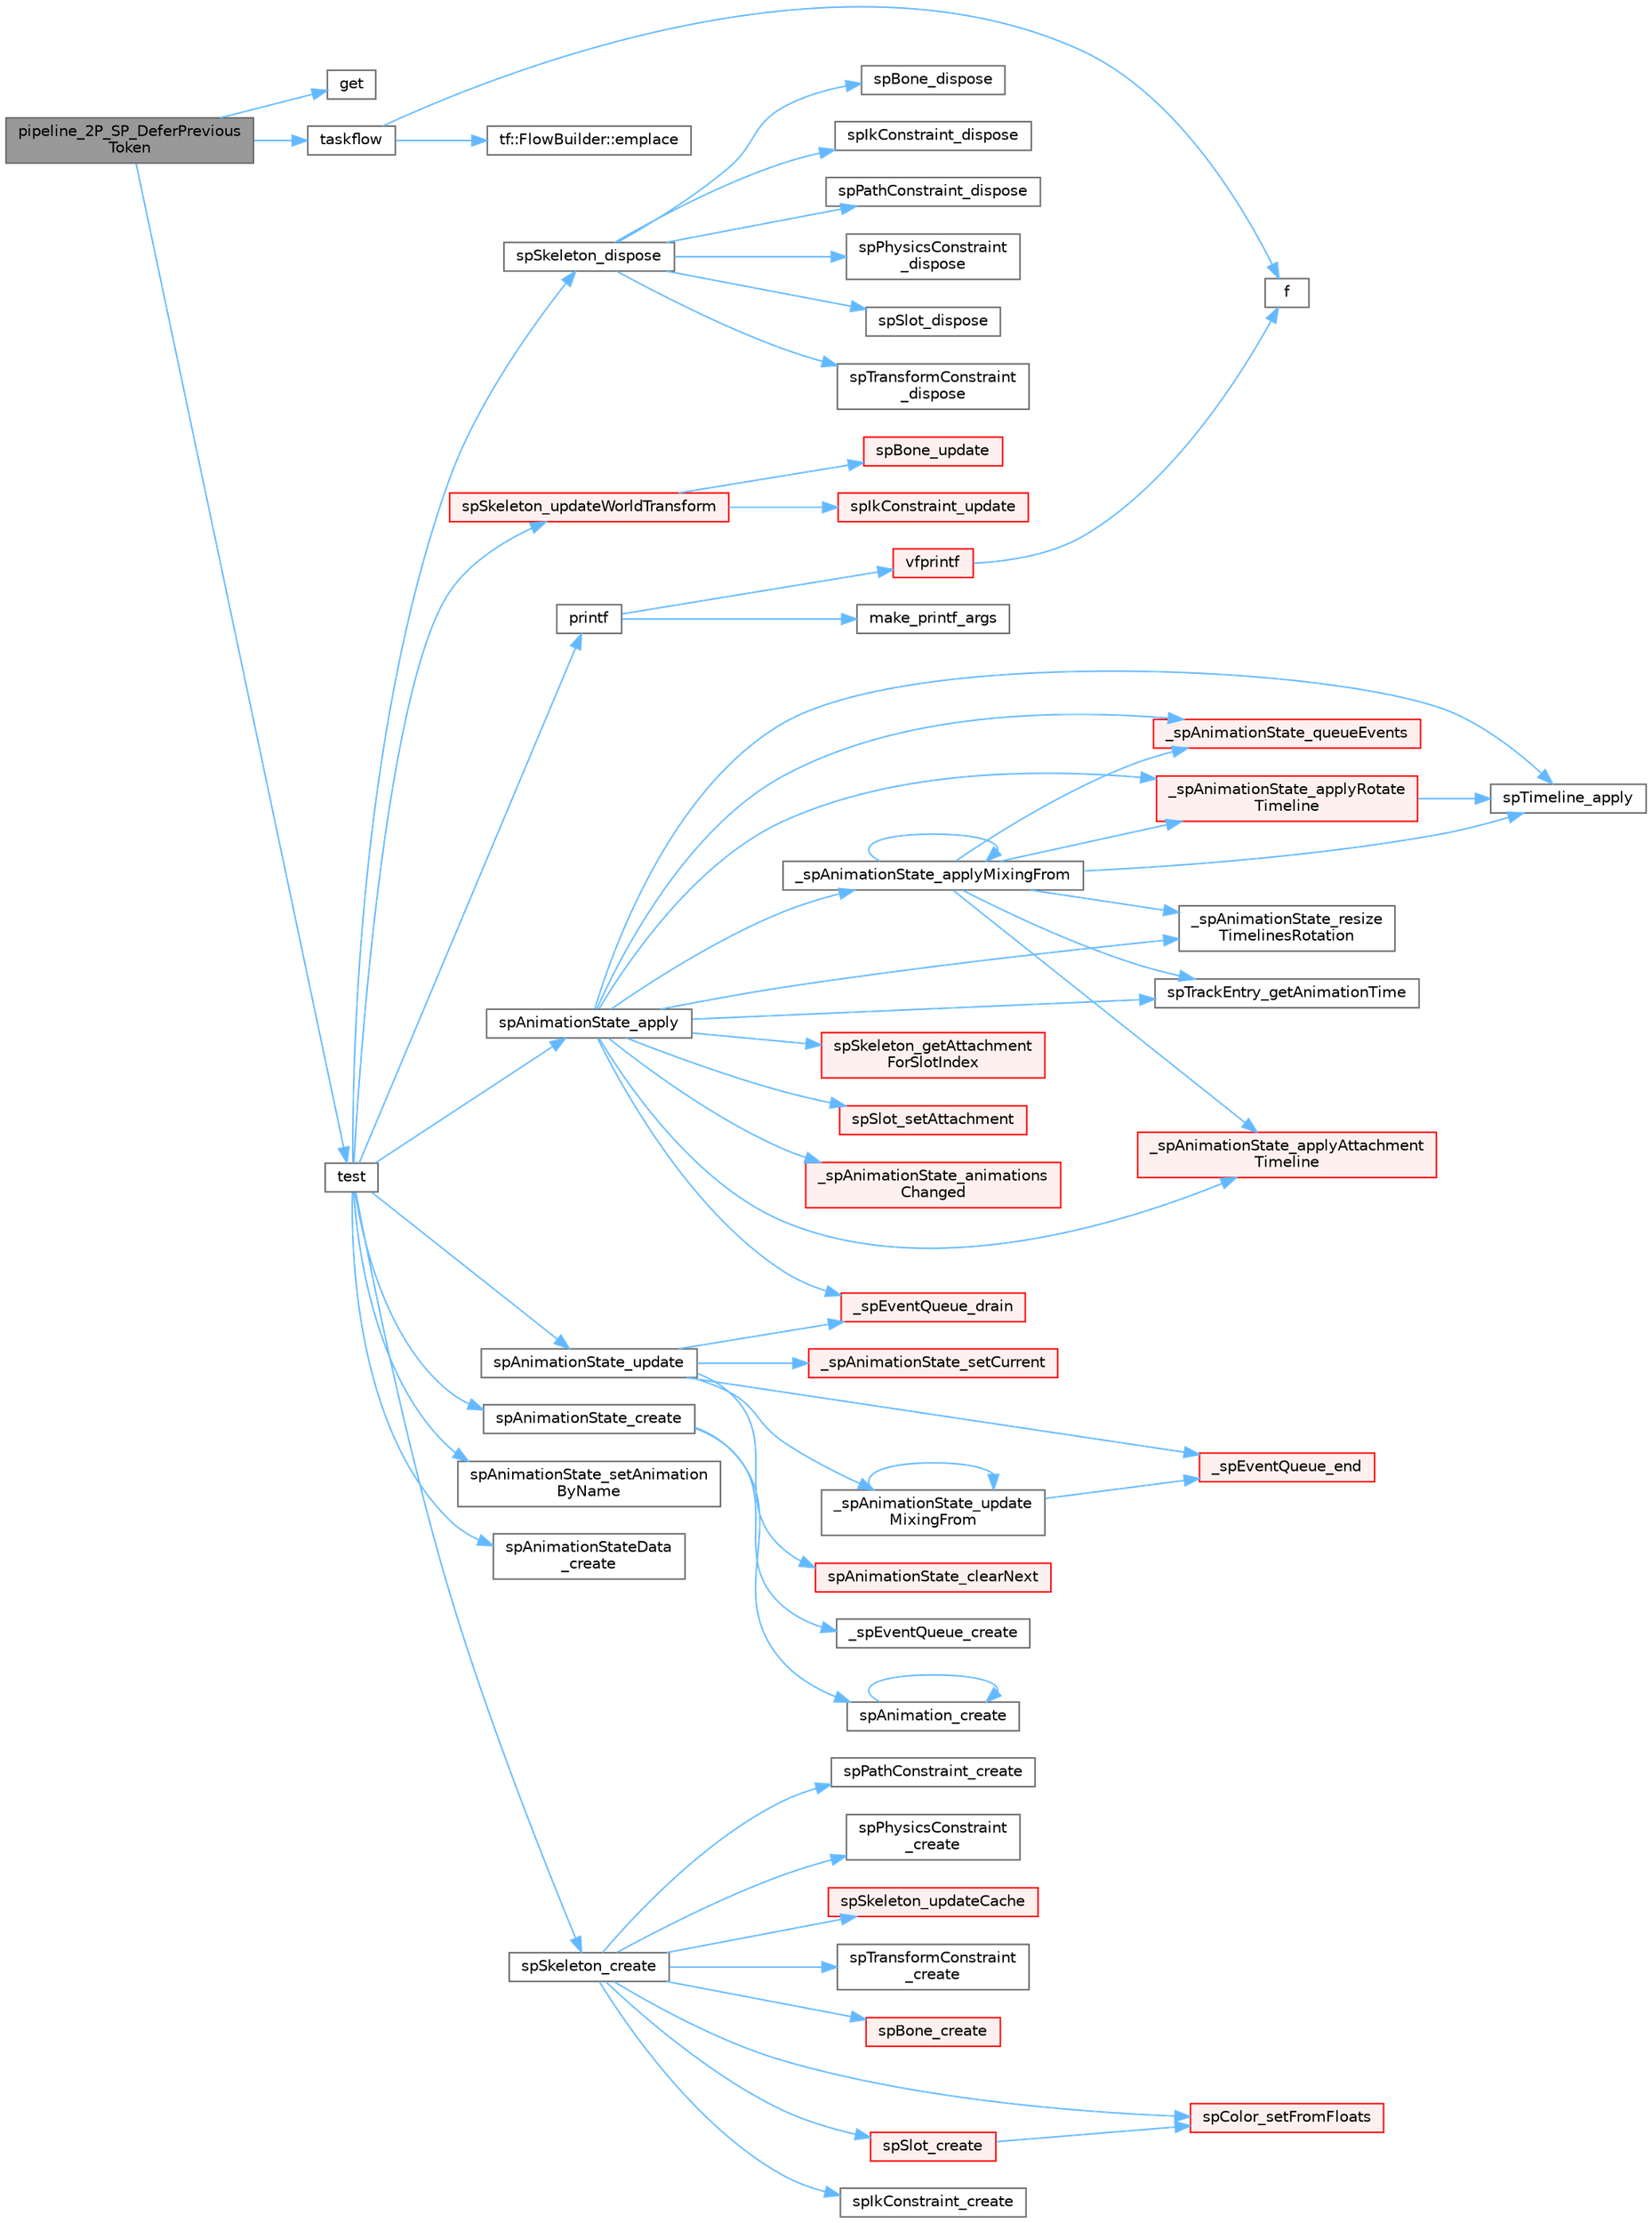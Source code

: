 digraph "pipeline_2P_SP_DeferPreviousToken"
{
 // LATEX_PDF_SIZE
  bgcolor="transparent";
  edge [fontname=Helvetica,fontsize=10,labelfontname=Helvetica,labelfontsize=10];
  node [fontname=Helvetica,fontsize=10,shape=box,height=0.2,width=0.4];
  rankdir="LR";
  Node1 [id="Node000001",label="pipeline_2P_SP_DeferPrevious\lToken",height=0.2,width=0.4,color="gray40", fillcolor="grey60", style="filled", fontcolor="black",tooltip=" "];
  Node1 -> Node2 [id="edge64_Node000001_Node000002",color="steelblue1",style="solid",tooltip=" "];
  Node2 [id="Node000002",label="get",height=0.2,width=0.4,color="grey40", fillcolor="white", style="filled",URL="$stdlist__overload_8cpp.html#a120a90058439faee14791b33f94c0693",tooltip=" "];
  Node1 -> Node3 [id="edge65_Node000001_Node000003",color="steelblue1",style="solid",tooltip=" "];
  Node3 [id="Node000003",label="taskflow",height=0.2,width=0.4,color="grey40", fillcolor="white", style="filled",URL="$sandbox_2jacobi_2taskflow_8cpp.html#a47af48e377b7c0ac855c12acd5b69b1e",tooltip=" "];
  Node3 -> Node4 [id="edge66_Node000003_Node000004",color="steelblue1",style="solid",tooltip=" "];
  Node4 [id="Node000004",label="tf::FlowBuilder::emplace",height=0.2,width=0.4,color="grey40", fillcolor="white", style="filled",URL="$classtf_1_1_flow_builder.html#a60d7a666cab71ecfa3010b2efb0d6b57",tooltip="creates a static task"];
  Node3 -> Node5 [id="edge67_Node000003_Node000005",color="steelblue1",style="solid",tooltip=" "];
  Node5 [id="Node000005",label="f",height=0.2,width=0.4,color="grey40", fillcolor="white", style="filled",URL="$cxx11__tensor__map_8cpp.html#a7f507fea02198f6cb81c86640c7b1a4e",tooltip=" "];
  Node1 -> Node6 [id="edge68_Node000001_Node000006",color="steelblue1",style="solid",tooltip=" "];
  Node6 [id="Node000006",label="test",height=0.2,width=0.4,color="grey40", fillcolor="white", style="filled",URL="$external_2spine-runtimes_2spine-sfml_2c_2example_2main_8cpp.html#aac5f14f710620d78720c06cd063ec0ca",tooltip=" "];
  Node6 -> Node7 [id="edge69_Node000006_Node000007",color="steelblue1",style="solid",tooltip=" "];
  Node7 [id="Node000007",label="printf",height=0.2,width=0.4,color="grey40", fillcolor="white", style="filled",URL="$printf_8h.html#aee3ed3a831f25f07e7be3919fff2203a",tooltip=" "];
  Node7 -> Node8 [id="edge70_Node000007_Node000008",color="steelblue1",style="solid",tooltip=" "];
  Node8 [id="Node000008",label="make_printf_args",height=0.2,width=0.4,color="grey40", fillcolor="white", style="filled",URL="$printf_8h.html#a27dcc0efcda04388971dbea3c875f122",tooltip=" "];
  Node7 -> Node9 [id="edge71_Node000007_Node000009",color="steelblue1",style="solid",tooltip=" "];
  Node9 [id="Node000009",label="vfprintf",height=0.2,width=0.4,color="red", fillcolor="#FFF0F0", style="filled",URL="$printf_8h.html#abb30aad964fc771fb52cf3ad88649df2",tooltip=" "];
  Node9 -> Node5 [id="edge72_Node000009_Node000005",color="steelblue1",style="solid",tooltip=" "];
  Node6 -> Node37 [id="edge73_Node000006_Node000037",color="steelblue1",style="solid",tooltip=" "];
  Node37 [id="Node000037",label="spAnimationState_apply",height=0.2,width=0.4,color="grey40", fillcolor="white", style="filled",URL="$_animation_state_8c.html#a121811397a5e69b5d84b141172a860ad",tooltip=" "];
  Node37 -> Node38 [id="edge74_Node000037_Node000038",color="steelblue1",style="solid",tooltip=" "];
  Node38 [id="Node000038",label="_spAnimationState_animations\lChanged",height=0.2,width=0.4,color="red", fillcolor="#FFF0F0", style="filled",URL="$_animation_state_8c.html#a2e9127da71404d2e7f6715635f59714d",tooltip=" "];
  Node37 -> Node44 [id="edge75_Node000037_Node000044",color="steelblue1",style="solid",tooltip=" "];
  Node44 [id="Node000044",label="_spAnimationState_applyAttachment\lTimeline",height=0.2,width=0.4,color="red", fillcolor="#FFF0F0", style="filled",URL="$_animation_state_8c.html#a552cd264b22c69404ce34e0e773bcaa7",tooltip=" "];
  Node37 -> Node51 [id="edge76_Node000037_Node000051",color="steelblue1",style="solid",tooltip=" "];
  Node51 [id="Node000051",label="_spAnimationState_applyMixingFrom",height=0.2,width=0.4,color="grey40", fillcolor="white", style="filled",URL="$_animation_state_8c.html#ad872d0ff5d38b3ad75d02684ee46e3ef",tooltip=" "];
  Node51 -> Node44 [id="edge77_Node000051_Node000044",color="steelblue1",style="solid",tooltip=" "];
  Node51 -> Node51 [id="edge78_Node000051_Node000051",color="steelblue1",style="solid",tooltip=" "];
  Node51 -> Node52 [id="edge79_Node000051_Node000052",color="steelblue1",style="solid",tooltip=" "];
  Node52 [id="Node000052",label="_spAnimationState_applyRotate\lTimeline",height=0.2,width=0.4,color="red", fillcolor="#FFF0F0", style="filled",URL="$_animation_state_8c.html#a807375db0ba9e1c5a66ba60c03967a16",tooltip=" "];
  Node52 -> Node55 [id="edge80_Node000052_Node000055",color="steelblue1",style="solid",tooltip=" "];
  Node55 [id="Node000055",label="spTimeline_apply",height=0.2,width=0.4,color="grey40", fillcolor="white", style="filled",URL="$_animation_8c.html#a8f8846b1f976e08e2825cd8f2e4fed2a",tooltip=" "];
  Node51 -> Node56 [id="edge81_Node000051_Node000056",color="steelblue1",style="solid",tooltip=" "];
  Node56 [id="Node000056",label="_spAnimationState_queueEvents",height=0.2,width=0.4,color="red", fillcolor="#FFF0F0", style="filled",URL="$_animation_state_8c.html#a03841b3426944328c63e8dc965e5d202",tooltip=" "];
  Node51 -> Node63 [id="edge82_Node000051_Node000063",color="steelblue1",style="solid",tooltip=" "];
  Node63 [id="Node000063",label="_spAnimationState_resize\lTimelinesRotation",height=0.2,width=0.4,color="grey40", fillcolor="white", style="filled",URL="$_animation_state_8c.html#a586eb5371b2ecd094a959fb59981c011",tooltip=" "];
  Node51 -> Node55 [id="edge83_Node000051_Node000055",color="steelblue1",style="solid",tooltip=" "];
  Node51 -> Node64 [id="edge84_Node000051_Node000064",color="steelblue1",style="solid",tooltip=" "];
  Node64 [id="Node000064",label="spTrackEntry_getAnimationTime",height=0.2,width=0.4,color="grey40", fillcolor="white", style="filled",URL="$_animation_state_8c.html#a16e885e6da856346be434e44d94fff4d",tooltip=" "];
  Node37 -> Node52 [id="edge85_Node000037_Node000052",color="steelblue1",style="solid",tooltip=" "];
  Node37 -> Node56 [id="edge86_Node000037_Node000056",color="steelblue1",style="solid",tooltip=" "];
  Node37 -> Node63 [id="edge87_Node000037_Node000063",color="steelblue1",style="solid",tooltip=" "];
  Node37 -> Node65 [id="edge88_Node000037_Node000065",color="steelblue1",style="solid",tooltip=" "];
  Node65 [id="Node000065",label="_spEventQueue_drain",height=0.2,width=0.4,color="red", fillcolor="#FFF0F0", style="filled",URL="$_animation_state_8c.html#a2bb362df65f36453467acd9b360c600d",tooltip=" "];
  Node37 -> Node46 [id="edge89_Node000037_Node000046",color="steelblue1",style="solid",tooltip=" "];
  Node46 [id="Node000046",label="spSkeleton_getAttachment\lForSlotIndex",height=0.2,width=0.4,color="red", fillcolor="#FFF0F0", style="filled",URL="$_skeleton_8c.html#af67b15fea85286452cf9d8741a17b0ed",tooltip=" "];
  Node37 -> Node48 [id="edge90_Node000037_Node000048",color="steelblue1",style="solid",tooltip=" "];
  Node48 [id="Node000048",label="spSlot_setAttachment",height=0.2,width=0.4,color="red", fillcolor="#FFF0F0", style="filled",URL="$_slot_8c.html#a56d5b092e9d5418595813cec61d447cc",tooltip=" "];
  Node37 -> Node55 [id="edge91_Node000037_Node000055",color="steelblue1",style="solid",tooltip=" "];
  Node37 -> Node64 [id="edge92_Node000037_Node000064",color="steelblue1",style="solid",tooltip=" "];
  Node6 -> Node68 [id="edge93_Node000006_Node000068",color="steelblue1",style="solid",tooltip=" "];
  Node68 [id="Node000068",label="spAnimationState_create",height=0.2,width=0.4,color="grey40", fillcolor="white", style="filled",URL="$_animation_state_8c.html#a87beba99c1cc332a37af3d16d15454fd",tooltip=" "];
  Node68 -> Node69 [id="edge94_Node000068_Node000069",color="steelblue1",style="solid",tooltip=" "];
  Node69 [id="Node000069",label="_spEventQueue_create",height=0.2,width=0.4,color="grey40", fillcolor="white", style="filled",URL="$_animation_state_8c.html#a88ef8a5fb0d701a8e462f6963f0592cd",tooltip=" "];
  Node68 -> Node70 [id="edge95_Node000068_Node000070",color="steelblue1",style="solid",tooltip=" "];
  Node70 [id="Node000070",label="spAnimation_create",height=0.2,width=0.4,color="grey40", fillcolor="white", style="filled",URL="$_animation_8c.html#a65727a6d5fed75b3c730b88337a91070",tooltip=" "];
  Node70 -> Node70 [id="edge96_Node000070_Node000070",color="steelblue1",style="solid",tooltip=" "];
  Node6 -> Node71 [id="edge97_Node000006_Node000071",color="steelblue1",style="solid",tooltip=" "];
  Node71 [id="Node000071",label="spAnimationState_setAnimation\lByName",height=0.2,width=0.4,color="grey40", fillcolor="white", style="filled",URL="$spine-c_2include_2spine_2_animation_state_8h.html#a886473af828c2ec1222f62ea8aa5e470",tooltip=" "];
  Node6 -> Node72 [id="edge98_Node000006_Node000072",color="steelblue1",style="solid",tooltip=" "];
  Node72 [id="Node000072",label="spAnimationState_update",height=0.2,width=0.4,color="grey40", fillcolor="white", style="filled",URL="$_animation_state_8c.html#a6e0eaef7d5f047204c709cee9f51ef08",tooltip=" "];
  Node72 -> Node73 [id="edge99_Node000072_Node000073",color="steelblue1",style="solid",tooltip=" "];
  Node73 [id="Node000073",label="_spAnimationState_setCurrent",height=0.2,width=0.4,color="red", fillcolor="#FFF0F0", style="filled",URL="$_animation_state_8c.html#a7fd9c2b5f1e4e7ad96f8483118220e53",tooltip=" "];
  Node72 -> Node77 [id="edge100_Node000072_Node000077",color="steelblue1",style="solid",tooltip=" "];
  Node77 [id="Node000077",label="_spAnimationState_update\lMixingFrom",height=0.2,width=0.4,color="grey40", fillcolor="white", style="filled",URL="$_animation_state_8c.html#a811bfe34d8d6ae14d016aba963f38a5f",tooltip=" "];
  Node77 -> Node77 [id="edge101_Node000077_Node000077",color="steelblue1",style="solid",tooltip=" "];
  Node77 -> Node78 [id="edge102_Node000077_Node000078",color="steelblue1",style="solid",tooltip=" "];
  Node78 [id="Node000078",label="_spEventQueue_end",height=0.2,width=0.4,color="red", fillcolor="#FFF0F0", style="filled",URL="$_animation_state_8c.html#ae86eaf55ad672f17dcb738d9481d7bb9",tooltip=" "];
  Node72 -> Node65 [id="edge103_Node000072_Node000065",color="steelblue1",style="solid",tooltip=" "];
  Node72 -> Node78 [id="edge104_Node000072_Node000078",color="steelblue1",style="solid",tooltip=" "];
  Node72 -> Node79 [id="edge105_Node000072_Node000079",color="steelblue1",style="solid",tooltip=" "];
  Node79 [id="Node000079",label="spAnimationState_clearNext",height=0.2,width=0.4,color="red", fillcolor="#FFF0F0", style="filled",URL="$_animation_state_8c.html#a1116b24b2fd4730966c0c1705f16a515",tooltip=" "];
  Node6 -> Node81 [id="edge106_Node000006_Node000081",color="steelblue1",style="solid",tooltip=" "];
  Node81 [id="Node000081",label="spAnimationStateData\l_create",height=0.2,width=0.4,color="grey40", fillcolor="white", style="filled",URL="$_animation_state_data_8c.html#a8c7606d99b6d3ca45a45f696191e184b",tooltip=" "];
  Node6 -> Node82 [id="edge107_Node000006_Node000082",color="steelblue1",style="solid",tooltip=" "];
  Node82 [id="Node000082",label="spSkeleton_create",height=0.2,width=0.4,color="grey40", fillcolor="white", style="filled",URL="$_skeleton_8c.html#adafc127ff4d17039cb355ad7941b4687",tooltip=" "];
  Node82 -> Node83 [id="edge108_Node000082_Node000083",color="steelblue1",style="solid",tooltip=" "];
  Node83 [id="Node000083",label="spBone_create",height=0.2,width=0.4,color="red", fillcolor="#FFF0F0", style="filled",URL="$_bone_8c.html#a672c3edad19d7bf482bf13e7f01ee97b",tooltip=" "];
  Node82 -> Node85 [id="edge109_Node000082_Node000085",color="steelblue1",style="solid",tooltip=" "];
  Node85 [id="Node000085",label="spColor_setFromFloats",height=0.2,width=0.4,color="red", fillcolor="#FFF0F0", style="filled",URL="$_color_8c.html#aef2bc0c9016302022f25c89ba5b36a2c",tooltip=" "];
  Node82 -> Node87 [id="edge110_Node000082_Node000087",color="steelblue1",style="solid",tooltip=" "];
  Node87 [id="Node000087",label="spIkConstraint_create",height=0.2,width=0.4,color="grey40", fillcolor="white", style="filled",URL="$spine-c_2include_2spine_2_ik_constraint_8h.html#adc550d0f541e94be4e2d44930dcc8b2e",tooltip=" "];
  Node82 -> Node88 [id="edge111_Node000082_Node000088",color="steelblue1",style="solid",tooltip=" "];
  Node88 [id="Node000088",label="spPathConstraint_create",height=0.2,width=0.4,color="grey40", fillcolor="white", style="filled",URL="$spine-c_2include_2spine_2_path_constraint_8h.html#adcee199676387bd744e4b147c99eb39b",tooltip=" "];
  Node82 -> Node89 [id="edge112_Node000082_Node000089",color="steelblue1",style="solid",tooltip=" "];
  Node89 [id="Node000089",label="spPhysicsConstraint\l_create",height=0.2,width=0.4,color="grey40", fillcolor="white", style="filled",URL="$_physics_constraint_8c.html#a32a2345e660c659a94668d1de4dba981",tooltip=" "];
  Node82 -> Node90 [id="edge113_Node000082_Node000090",color="steelblue1",style="solid",tooltip=" "];
  Node90 [id="Node000090",label="spSkeleton_updateCache",height=0.2,width=0.4,color="red", fillcolor="#FFF0F0", style="filled",URL="$_skeleton_8c.html#a62e01f12f86149c4fed351f27e022c76",tooltip=" "];
  Node82 -> Node100 [id="edge114_Node000082_Node000100",color="steelblue1",style="solid",tooltip=" "];
  Node100 [id="Node000100",label="spSlot_create",height=0.2,width=0.4,color="red", fillcolor="#FFF0F0", style="filled",URL="$_slot_8c.html#a425f2e6a489e790f26bda11dd18f3a4a",tooltip=" "];
  Node100 -> Node85 [id="edge115_Node000100_Node000085",color="steelblue1",style="solid",tooltip=" "];
  Node82 -> Node104 [id="edge116_Node000082_Node000104",color="steelblue1",style="solid",tooltip=" "];
  Node104 [id="Node000104",label="spTransformConstraint\l_create",height=0.2,width=0.4,color="grey40", fillcolor="white", style="filled",URL="$spine-c_2include_2spine_2_transform_constraint_8h.html#a2fc2c8fc06c7e11463e6a3acf202f353",tooltip=" "];
  Node6 -> Node105 [id="edge117_Node000006_Node000105",color="steelblue1",style="solid",tooltip=" "];
  Node105 [id="Node000105",label="spSkeleton_dispose",height=0.2,width=0.4,color="grey40", fillcolor="white", style="filled",URL="$_skeleton_8c.html#a77f856011e09776af5a8d8e45446bc72",tooltip=" "];
  Node105 -> Node106 [id="edge118_Node000105_Node000106",color="steelblue1",style="solid",tooltip=" "];
  Node106 [id="Node000106",label="spBone_dispose",height=0.2,width=0.4,color="grey40", fillcolor="white", style="filled",URL="$_bone_8c.html#ac9432169a9965bcbc2ee09fdd40ae4a2",tooltip=" "];
  Node105 -> Node107 [id="edge119_Node000105_Node000107",color="steelblue1",style="solid",tooltip=" "];
  Node107 [id="Node000107",label="spIkConstraint_dispose",height=0.2,width=0.4,color="grey40", fillcolor="white", style="filled",URL="$_ik_constraint_8c.html#ab562f2c38689e012955f64da69cbdd51",tooltip=" "];
  Node105 -> Node108 [id="edge120_Node000105_Node000108",color="steelblue1",style="solid",tooltip=" "];
  Node108 [id="Node000108",label="spPathConstraint_dispose",height=0.2,width=0.4,color="grey40", fillcolor="white", style="filled",URL="$_path_constraint_8c.html#a89a998f72f23fadea74c6cb7403d19a5",tooltip=" "];
  Node105 -> Node109 [id="edge121_Node000105_Node000109",color="steelblue1",style="solid",tooltip=" "];
  Node109 [id="Node000109",label="spPhysicsConstraint\l_dispose",height=0.2,width=0.4,color="grey40", fillcolor="white", style="filled",URL="$_physics_constraint_8c.html#a7d0e849bcc7d76d81f5a9f31e2fdb8f6",tooltip=" "];
  Node105 -> Node110 [id="edge122_Node000105_Node000110",color="steelblue1",style="solid",tooltip=" "];
  Node110 [id="Node000110",label="spSlot_dispose",height=0.2,width=0.4,color="grey40", fillcolor="white", style="filled",URL="$_slot_8c.html#abc79e957760a12acef34938e456201e7",tooltip=" "];
  Node105 -> Node111 [id="edge123_Node000105_Node000111",color="steelblue1",style="solid",tooltip=" "];
  Node111 [id="Node000111",label="spTransformConstraint\l_dispose",height=0.2,width=0.4,color="grey40", fillcolor="white", style="filled",URL="$_transform_constraint_8c.html#aa1b7de86ac6d61687962b5f9171ec5cb",tooltip=" "];
  Node6 -> Node112 [id="edge124_Node000006_Node000112",color="steelblue1",style="solid",tooltip=" "];
  Node112 [id="Node000112",label="spSkeleton_updateWorldTransform",height=0.2,width=0.4,color="red", fillcolor="#FFF0F0", style="filled",URL="$_skeleton_8c.html#aacbe2c41263148e0b8e88724bd6e19a8",tooltip=" "];
  Node112 -> Node113 [id="edge125_Node000112_Node000113",color="steelblue1",style="solid",tooltip=" "];
  Node113 [id="Node000113",label="spBone_update",height=0.2,width=0.4,color="red", fillcolor="#FFF0F0", style="filled",URL="$_bone_8c.html#a96a2c03c88ccdaa90a318fbb786acaad",tooltip=" "];
  Node112 -> Node116 [id="edge126_Node000112_Node000116",color="steelblue1",style="solid",tooltip=" "];
  Node116 [id="Node000116",label="spIkConstraint_update",height=0.2,width=0.4,color="red", fillcolor="#FFF0F0", style="filled",URL="$_ik_constraint_8c.html#ae1ee5ccd8d827f7c377f2597775b912b",tooltip=" "];
}
